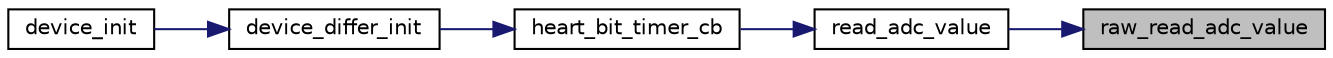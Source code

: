 digraph "raw_read_adc_value"
{
 // LATEX_PDF_SIZE
  edge [fontname="Helvetica",fontsize="10",labelfontname="Helvetica",labelfontsize="10"];
  node [fontname="Helvetica",fontsize="10",shape=record];
  rankdir="RL";
  Node1 [label="raw_read_adc_value",height=0.2,width=0.4,color="black", fillcolor="grey75", style="filled", fontcolor="black",tooltip=" "];
  Node1 -> Node2 [dir="back",color="midnightblue",fontsize="10",style="solid",fontname="Helvetica"];
  Node2 [label="read_adc_value",height=0.2,width=0.4,color="black", fillcolor="white", style="filled",URL="$device_8c.html#ab6d19f0c6cf8befff2935f3434cc810a",tooltip=" "];
  Node2 -> Node3 [dir="back",color="midnightblue",fontsize="10",style="solid",fontname="Helvetica"];
  Node3 [label="heart_bit_timer_cb",height=0.2,width=0.4,color="black", fillcolor="white", style="filled",URL="$device_8c.html#aa6212240c25ce6a1f019122c7e2c69fe",tooltip=" "];
  Node3 -> Node4 [dir="back",color="midnightblue",fontsize="10",style="solid",fontname="Helvetica"];
  Node4 [label="device_differ_init",height=0.2,width=0.4,color="black", fillcolor="white", style="filled",URL="$device_8c.html#a75875fe7a216fe6f8c9b710d135f2fd9",tooltip=" "];
  Node4 -> Node5 [dir="back",color="midnightblue",fontsize="10",style="solid",fontname="Helvetica"];
  Node5 [label="device_init",height=0.2,width=0.4,color="black", fillcolor="white", style="filled",URL="$device_8h.html#a94aed4ea5ddbc93af18fff358e42f57f",tooltip=" "];
}
